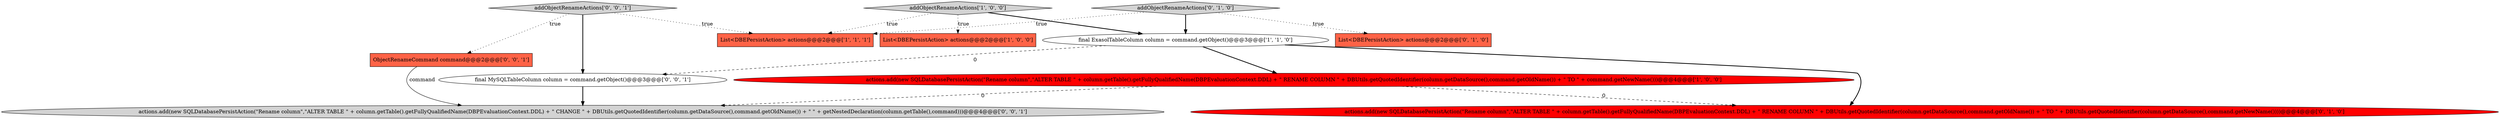 digraph {
0 [style = filled, label = "final ExasolTableColumn column = command.getObject()@@@3@@@['1', '1', '0']", fillcolor = white, shape = ellipse image = "AAA0AAABBB1BBB"];
1 [style = filled, label = "addObjectRenameActions['1', '0', '0']", fillcolor = lightgray, shape = diamond image = "AAA0AAABBB1BBB"];
8 [style = filled, label = "final MySQLTableColumn column = command.getObject()@@@3@@@['0', '0', '1']", fillcolor = white, shape = ellipse image = "AAA0AAABBB3BBB"];
10 [style = filled, label = "actions.add(new SQLDatabasePersistAction(\"Rename column\",\"ALTER TABLE \" + column.getTable().getFullyQualifiedName(DBPEvaluationContext.DDL) + \" CHANGE \" + DBUtils.getQuotedIdentifier(column.getDataSource(),command.getOldName()) + \" \" + getNestedDeclaration(column.getTable(),command)))@@@4@@@['0', '0', '1']", fillcolor = lightgray, shape = ellipse image = "AAA0AAABBB3BBB"];
7 [style = filled, label = "addObjectRenameActions['0', '1', '0']", fillcolor = lightgray, shape = diamond image = "AAA0AAABBB2BBB"];
9 [style = filled, label = "ObjectRenameCommand command@@@2@@@['0', '0', '1']", fillcolor = tomato, shape = box image = "AAA0AAABBB3BBB"];
3 [style = filled, label = "actions.add(new SQLDatabasePersistAction(\"Rename column\",\"ALTER TABLE \" + column.getTable().getFullyQualifiedName(DBPEvaluationContext.DDL) + \" RENAME COLUMN \" + DBUtils.getQuotedIdentifier(column.getDataSource(),command.getOldName()) + \" TO \" + command.getNewName()))@@@4@@@['1', '0', '0']", fillcolor = red, shape = ellipse image = "AAA1AAABBB1BBB"];
4 [style = filled, label = "List<DBEPersistAction> actions@@@2@@@['1', '1', '1']", fillcolor = tomato, shape = box image = "AAA0AAABBB1BBB"];
2 [style = filled, label = "List<DBEPersistAction> actions@@@2@@@['1', '0', '0']", fillcolor = tomato, shape = box image = "AAA0AAABBB1BBB"];
11 [style = filled, label = "addObjectRenameActions['0', '0', '1']", fillcolor = lightgray, shape = diamond image = "AAA0AAABBB3BBB"];
6 [style = filled, label = "List<DBEPersistAction> actions@@@2@@@['0', '1', '0']", fillcolor = tomato, shape = box image = "AAA0AAABBB2BBB"];
5 [style = filled, label = "actions.add(new SQLDatabasePersistAction(\"Rename column\",\"ALTER TABLE \" + column.getTable().getFullyQualifiedName(DBPEvaluationContext.DDL) + \" RENAME COLUMN \" + DBUtils.getQuotedIdentifier(column.getDataSource(),command.getOldName()) + \" TO \" + DBUtils.getQuotedIdentifier(column.getDataSource(),command.getNewName())))@@@4@@@['0', '1', '0']", fillcolor = red, shape = ellipse image = "AAA1AAABBB2BBB"];
0->3 [style = bold, label=""];
3->5 [style = dashed, label="0"];
11->8 [style = bold, label=""];
8->10 [style = bold, label=""];
7->6 [style = dotted, label="true"];
0->8 [style = dashed, label="0"];
11->9 [style = dotted, label="true"];
7->0 [style = bold, label=""];
3->10 [style = dashed, label="0"];
1->4 [style = dotted, label="true"];
1->0 [style = bold, label=""];
11->4 [style = dotted, label="true"];
1->2 [style = dotted, label="true"];
7->4 [style = dotted, label="true"];
0->5 [style = bold, label=""];
9->10 [style = solid, label="command"];
}
